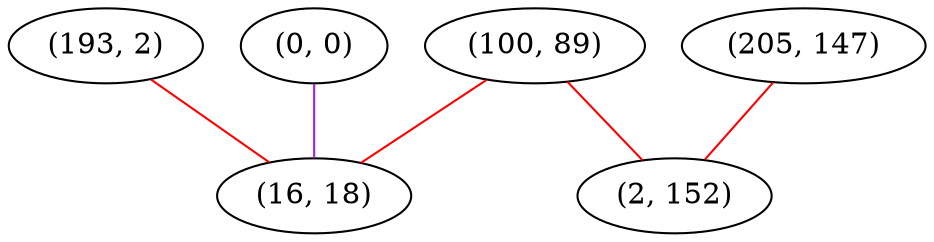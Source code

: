 graph "" {
"(193, 2)";
"(0, 0)";
"(100, 89)";
"(205, 147)";
"(2, 152)";
"(16, 18)";
"(193, 2)" -- "(16, 18)"  [color=red, key=0, weight=1];
"(0, 0)" -- "(16, 18)"  [color=purple, key=0, weight=4];
"(100, 89)" -- "(2, 152)"  [color=red, key=0, weight=1];
"(100, 89)" -- "(16, 18)"  [color=red, key=0, weight=1];
"(205, 147)" -- "(2, 152)"  [color=red, key=0, weight=1];
}

